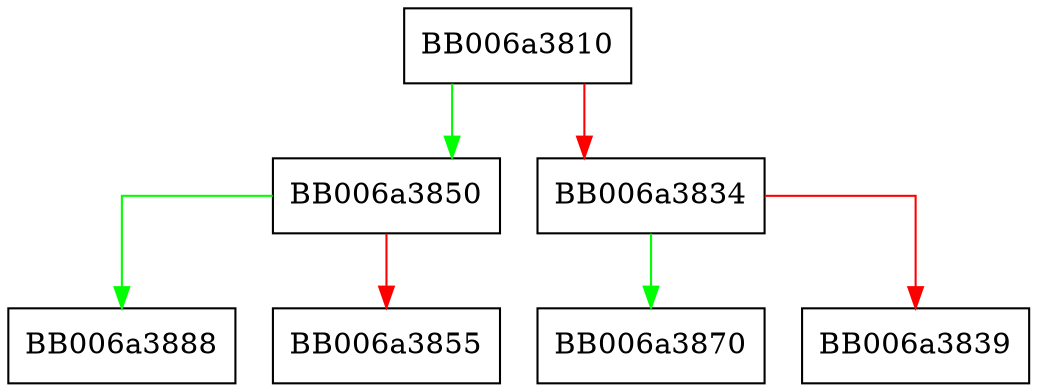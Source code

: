 digraph hw_gcm_cipher_update {
  node [shape="box"];
  graph [splines=ortho];
  BB006a3810 -> BB006a3850 [color="green"];
  BB006a3810 -> BB006a3834 [color="red"];
  BB006a3834 -> BB006a3870 [color="green"];
  BB006a3834 -> BB006a3839 [color="red"];
  BB006a3850 -> BB006a3888 [color="green"];
  BB006a3850 -> BB006a3855 [color="red"];
}